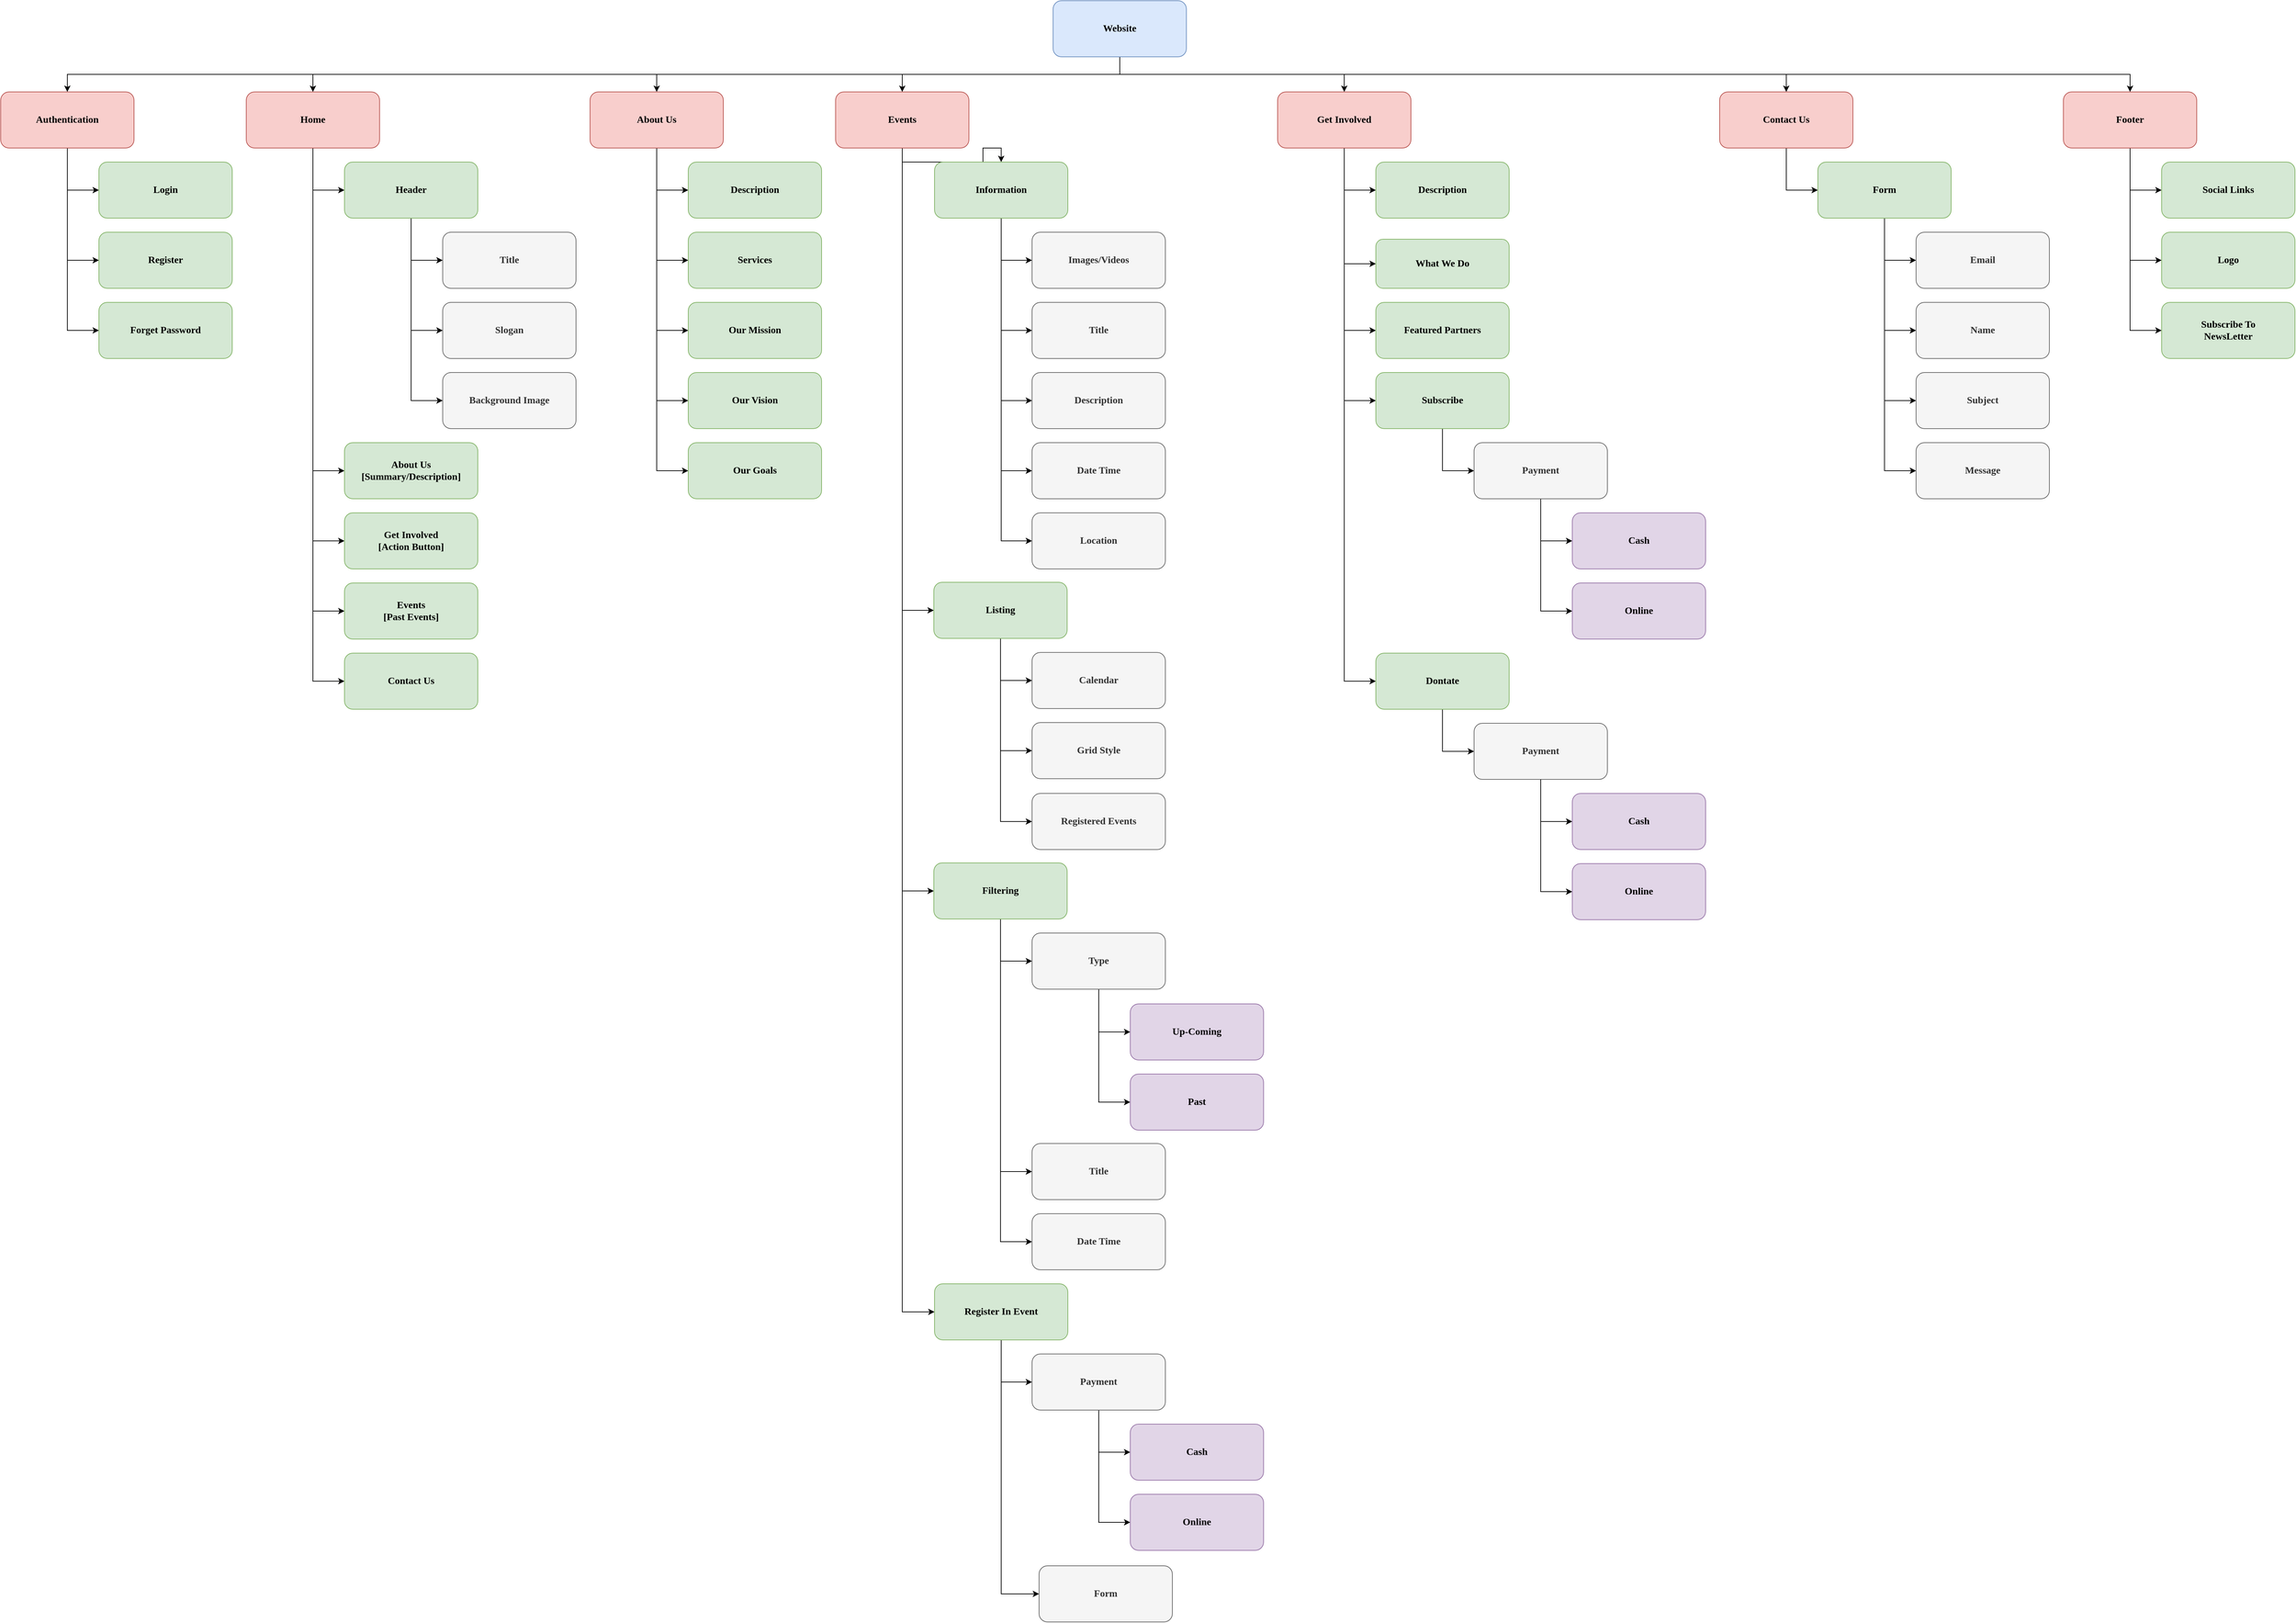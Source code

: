 <mxfile version="24.7.5" pages="2">
  <diagram name="Website" id="2c0d36ab-eaac-3732-788b-9136903baeff">
    <mxGraphModel dx="3137" dy="2343" grid="1" gridSize="10" guides="1" tooltips="1" connect="1" arrows="1" fold="1" page="1" pageScale="1.5" pageWidth="1169" pageHeight="827" background="none" math="0" shadow="0">
      <root>
        <mxCell id="0" />
        <mxCell id="1" parent="0" />
        <mxCell id="ujWKn-uQMi2DjapFLPFJ-124" value="" style="edgeStyle=orthogonalEdgeStyle;rounded=0;orthogonalLoop=1;jettySize=auto;html=1;exitX=0.5;exitY=1;exitDx=0;exitDy=0;" edge="1" parent="1" source="2" target="ujWKn-uQMi2DjapFLPFJ-123">
          <mxGeometry relative="1" as="geometry" />
        </mxCell>
        <mxCell id="ujWKn-uQMi2DjapFLPFJ-133" value="" style="edgeStyle=orthogonalEdgeStyle;rounded=0;orthogonalLoop=1;jettySize=auto;html=1;exitX=0.5;exitY=1;exitDx=0;exitDy=0;" edge="1" parent="1" source="2" target="ujWKn-uQMi2DjapFLPFJ-132">
          <mxGeometry relative="1" as="geometry" />
        </mxCell>
        <mxCell id="ujWKn-uQMi2DjapFLPFJ-151" value="" style="edgeStyle=orthogonalEdgeStyle;rounded=0;orthogonalLoop=1;jettySize=auto;html=1;exitX=0.5;exitY=1;exitDx=0;exitDy=0;" edge="1" parent="1" source="2" target="ujWKn-uQMi2DjapFLPFJ-150">
          <mxGeometry relative="1" as="geometry" />
        </mxCell>
        <mxCell id="ujWKn-uQMi2DjapFLPFJ-165" value="" style="edgeStyle=orthogonalEdgeStyle;rounded=0;orthogonalLoop=1;jettySize=auto;html=1;exitX=0.5;exitY=1;exitDx=0;exitDy=0;" edge="1" parent="1" source="2" target="ujWKn-uQMi2DjapFLPFJ-164">
          <mxGeometry relative="1" as="geometry" />
        </mxCell>
        <mxCell id="ujWKn-uQMi2DjapFLPFJ-195" value="" style="edgeStyle=orthogonalEdgeStyle;rounded=0;orthogonalLoop=1;jettySize=auto;html=1;exitX=0.5;exitY=1;exitDx=0;exitDy=0;" edge="1" parent="1" source="2" target="ujWKn-uQMi2DjapFLPFJ-194">
          <mxGeometry relative="1" as="geometry" />
        </mxCell>
        <mxCell id="ujWKn-uQMi2DjapFLPFJ-219" value="" style="edgeStyle=orthogonalEdgeStyle;rounded=0;orthogonalLoop=1;jettySize=auto;html=1;exitX=0.5;exitY=1;exitDx=0;exitDy=0;" edge="1" parent="1" source="2" target="ujWKn-uQMi2DjapFLPFJ-218">
          <mxGeometry relative="1" as="geometry" />
        </mxCell>
        <mxCell id="ujWKn-uQMi2DjapFLPFJ-273" value="" style="edgeStyle=orthogonalEdgeStyle;rounded=0;orthogonalLoop=1;jettySize=auto;html=1;exitX=0.5;exitY=1;exitDx=0;exitDy=0;" edge="1" parent="1" source="2" target="ujWKn-uQMi2DjapFLPFJ-272">
          <mxGeometry relative="1" as="geometry" />
        </mxCell>
        <mxCell id="2" value="Website" style="rounded=1;fillColor=#dae8fc;strokeColor=#6c8ebf;fontStyle=1;fontFamily=Tahoma;fontSize=14;whiteSpace=wrap;" parent="1" vertex="1">
          <mxGeometry x="1750" y="170" width="190" height="80" as="geometry" />
        </mxCell>
        <mxCell id="ujWKn-uQMi2DjapFLPFJ-126" value="" style="edgeStyle=orthogonalEdgeStyle;rounded=0;orthogonalLoop=1;jettySize=auto;html=1;entryX=0;entryY=0.5;entryDx=0;entryDy=0;" edge="1" parent="1" source="ujWKn-uQMi2DjapFLPFJ-123" target="ujWKn-uQMi2DjapFLPFJ-125">
          <mxGeometry relative="1" as="geometry" />
        </mxCell>
        <mxCell id="ujWKn-uQMi2DjapFLPFJ-128" value="" style="edgeStyle=orthogonalEdgeStyle;rounded=0;orthogonalLoop=1;jettySize=auto;html=1;entryX=0;entryY=0.5;entryDx=0;entryDy=0;" edge="1" parent="1" source="ujWKn-uQMi2DjapFLPFJ-123" target="ujWKn-uQMi2DjapFLPFJ-127">
          <mxGeometry relative="1" as="geometry" />
        </mxCell>
        <mxCell id="ujWKn-uQMi2DjapFLPFJ-130" value="" style="edgeStyle=orthogonalEdgeStyle;rounded=0;orthogonalLoop=1;jettySize=auto;html=1;entryX=0;entryY=0.5;entryDx=0;entryDy=0;" edge="1" parent="1" source="ujWKn-uQMi2DjapFLPFJ-123" target="ujWKn-uQMi2DjapFLPFJ-129">
          <mxGeometry relative="1" as="geometry" />
        </mxCell>
        <mxCell id="ujWKn-uQMi2DjapFLPFJ-123" value="Authentication" style="rounded=1;fillColor=#f8cecc;strokeColor=#b85450;fontStyle=1;fontFamily=Tahoma;fontSize=14;whiteSpace=wrap;" vertex="1" parent="1">
          <mxGeometry x="250" y="300" width="190" height="80" as="geometry" />
        </mxCell>
        <mxCell id="ujWKn-uQMi2DjapFLPFJ-125" value="Login" style="rounded=1;fillColor=#d5e8d4;strokeColor=#82b366;fontStyle=1;fontFamily=Tahoma;fontSize=14;whiteSpace=wrap;" vertex="1" parent="1">
          <mxGeometry x="390" y="400" width="190" height="80" as="geometry" />
        </mxCell>
        <mxCell id="ujWKn-uQMi2DjapFLPFJ-127" value="Register" style="rounded=1;fillColor=#d5e8d4;strokeColor=#82b366;fontStyle=1;fontFamily=Tahoma;fontSize=14;whiteSpace=wrap;" vertex="1" parent="1">
          <mxGeometry x="390" y="500" width="190" height="80" as="geometry" />
        </mxCell>
        <mxCell id="ujWKn-uQMi2DjapFLPFJ-129" value="Forget Password" style="rounded=1;fillColor=#d5e8d4;strokeColor=#82b366;fontStyle=1;fontFamily=Tahoma;fontSize=14;whiteSpace=wrap;" vertex="1" parent="1">
          <mxGeometry x="390" y="600" width="190" height="80" as="geometry" />
        </mxCell>
        <mxCell id="ujWKn-uQMi2DjapFLPFJ-135" value="" style="edgeStyle=orthogonalEdgeStyle;rounded=0;orthogonalLoop=1;jettySize=auto;html=1;" edge="1" parent="1" source="ujWKn-uQMi2DjapFLPFJ-132" target="ujWKn-uQMi2DjapFLPFJ-134">
          <mxGeometry relative="1" as="geometry">
            <Array as="points">
              <mxPoint x="695" y="440" />
            </Array>
          </mxGeometry>
        </mxCell>
        <mxCell id="ujWKn-uQMi2DjapFLPFJ-143" value="" style="edgeStyle=orthogonalEdgeStyle;rounded=0;orthogonalLoop=1;jettySize=auto;html=1;entryX=0;entryY=0.5;entryDx=0;entryDy=0;" edge="1" parent="1" source="ujWKn-uQMi2DjapFLPFJ-132" target="ujWKn-uQMi2DjapFLPFJ-142">
          <mxGeometry relative="1" as="geometry" />
        </mxCell>
        <mxCell id="ujWKn-uQMi2DjapFLPFJ-145" value="" style="edgeStyle=orthogonalEdgeStyle;rounded=0;orthogonalLoop=1;jettySize=auto;html=1;entryX=0;entryY=0.5;entryDx=0;entryDy=0;" edge="1" parent="1" source="ujWKn-uQMi2DjapFLPFJ-132" target="ujWKn-uQMi2DjapFLPFJ-144">
          <mxGeometry relative="1" as="geometry" />
        </mxCell>
        <mxCell id="ujWKn-uQMi2DjapFLPFJ-147" value="" style="edgeStyle=orthogonalEdgeStyle;rounded=0;orthogonalLoop=1;jettySize=auto;html=1;entryX=0;entryY=0.5;entryDx=0;entryDy=0;" edge="1" parent="1" source="ujWKn-uQMi2DjapFLPFJ-132" target="ujWKn-uQMi2DjapFLPFJ-146">
          <mxGeometry relative="1" as="geometry" />
        </mxCell>
        <mxCell id="ujWKn-uQMi2DjapFLPFJ-149" value="" style="edgeStyle=orthogonalEdgeStyle;rounded=0;orthogonalLoop=1;jettySize=auto;html=1;entryX=0;entryY=0.5;entryDx=0;entryDy=0;" edge="1" parent="1" source="ujWKn-uQMi2DjapFLPFJ-132" target="ujWKn-uQMi2DjapFLPFJ-148">
          <mxGeometry relative="1" as="geometry" />
        </mxCell>
        <mxCell id="ujWKn-uQMi2DjapFLPFJ-132" value="Home" style="rounded=1;fillColor=#f8cecc;strokeColor=#b85450;fontStyle=1;fontFamily=Tahoma;fontSize=14;whiteSpace=wrap;" vertex="1" parent="1">
          <mxGeometry x="600" y="300" width="190" height="80" as="geometry" />
        </mxCell>
        <mxCell id="ujWKn-uQMi2DjapFLPFJ-137" value="" style="edgeStyle=orthogonalEdgeStyle;rounded=0;orthogonalLoop=1;jettySize=auto;html=1;entryX=0;entryY=0.5;entryDx=0;entryDy=0;" edge="1" parent="1" source="ujWKn-uQMi2DjapFLPFJ-134" target="ujWKn-uQMi2DjapFLPFJ-136">
          <mxGeometry relative="1" as="geometry" />
        </mxCell>
        <mxCell id="ujWKn-uQMi2DjapFLPFJ-139" value="" style="edgeStyle=orthogonalEdgeStyle;rounded=0;orthogonalLoop=1;jettySize=auto;html=1;entryX=0;entryY=0.5;entryDx=0;entryDy=0;" edge="1" parent="1" source="ujWKn-uQMi2DjapFLPFJ-134" target="ujWKn-uQMi2DjapFLPFJ-138">
          <mxGeometry relative="1" as="geometry" />
        </mxCell>
        <mxCell id="ujWKn-uQMi2DjapFLPFJ-141" value="" style="edgeStyle=orthogonalEdgeStyle;rounded=0;orthogonalLoop=1;jettySize=auto;html=1;entryX=0;entryY=0.5;entryDx=0;entryDy=0;" edge="1" parent="1" source="ujWKn-uQMi2DjapFLPFJ-134" target="ujWKn-uQMi2DjapFLPFJ-140">
          <mxGeometry relative="1" as="geometry" />
        </mxCell>
        <mxCell id="ujWKn-uQMi2DjapFLPFJ-134" value="Header" style="rounded=1;fillColor=#d5e8d4;strokeColor=#82b366;fontStyle=1;fontFamily=Tahoma;fontSize=14;whiteSpace=wrap;" vertex="1" parent="1">
          <mxGeometry x="740" y="400" width="190" height="80" as="geometry" />
        </mxCell>
        <mxCell id="ujWKn-uQMi2DjapFLPFJ-136" value="Title" style="rounded=1;fillColor=#f5f5f5;strokeColor=#666666;fontStyle=1;fontFamily=Tahoma;fontSize=14;whiteSpace=wrap;fontColor=#333333;" vertex="1" parent="1">
          <mxGeometry x="880" y="500" width="190" height="80" as="geometry" />
        </mxCell>
        <mxCell id="ujWKn-uQMi2DjapFLPFJ-138" value="Slogan" style="rounded=1;fillColor=#f5f5f5;strokeColor=#666666;fontStyle=1;fontFamily=Tahoma;fontSize=14;whiteSpace=wrap;fontColor=#333333;" vertex="1" parent="1">
          <mxGeometry x="880" y="600" width="190" height="80" as="geometry" />
        </mxCell>
        <mxCell id="ujWKn-uQMi2DjapFLPFJ-140" value="Background Image" style="rounded=1;fillColor=#f5f5f5;strokeColor=#666666;fontStyle=1;fontFamily=Tahoma;fontSize=14;whiteSpace=wrap;fontColor=#333333;" vertex="1" parent="1">
          <mxGeometry x="880" y="700" width="190" height="80" as="geometry" />
        </mxCell>
        <mxCell id="ujWKn-uQMi2DjapFLPFJ-142" value="About Us&#xa;[Summary/Description]" style="rounded=1;fillColor=#d5e8d4;strokeColor=#82b366;fontStyle=1;fontFamily=Tahoma;fontSize=14;whiteSpace=wrap;" vertex="1" parent="1">
          <mxGeometry x="740" y="800" width="190" height="80" as="geometry" />
        </mxCell>
        <mxCell id="ujWKn-uQMi2DjapFLPFJ-144" value="Get Involved&#xa;[Action Button]" style="rounded=1;fillColor=#d5e8d4;strokeColor=#82b366;fontStyle=1;fontFamily=Tahoma;fontSize=14;whiteSpace=wrap;" vertex="1" parent="1">
          <mxGeometry x="740" y="900" width="190" height="80" as="geometry" />
        </mxCell>
        <mxCell id="ujWKn-uQMi2DjapFLPFJ-146" value="Events&#xa;[Past Events]" style="rounded=1;fillColor=#d5e8d4;strokeColor=#82b366;fontStyle=1;fontFamily=Tahoma;fontSize=14;whiteSpace=wrap;" vertex="1" parent="1">
          <mxGeometry x="740" y="1000" width="190" height="80" as="geometry" />
        </mxCell>
        <mxCell id="ujWKn-uQMi2DjapFLPFJ-148" value="Contact Us" style="rounded=1;fillColor=#d5e8d4;strokeColor=#82b366;fontStyle=1;fontFamily=Tahoma;fontSize=14;whiteSpace=wrap;" vertex="1" parent="1">
          <mxGeometry x="740" y="1100" width="190" height="80" as="geometry" />
        </mxCell>
        <mxCell id="ujWKn-uQMi2DjapFLPFJ-155" value="" style="edgeStyle=orthogonalEdgeStyle;rounded=0;orthogonalLoop=1;jettySize=auto;html=1;entryX=0;entryY=0.5;entryDx=0;entryDy=0;" edge="1" parent="1" source="ujWKn-uQMi2DjapFLPFJ-150" target="ujWKn-uQMi2DjapFLPFJ-154">
          <mxGeometry relative="1" as="geometry" />
        </mxCell>
        <mxCell id="ujWKn-uQMi2DjapFLPFJ-157" value="" style="edgeStyle=orthogonalEdgeStyle;rounded=0;orthogonalLoop=1;jettySize=auto;html=1;entryX=0;entryY=0.5;entryDx=0;entryDy=0;" edge="1" parent="1" source="ujWKn-uQMi2DjapFLPFJ-150" target="ujWKn-uQMi2DjapFLPFJ-156">
          <mxGeometry relative="1" as="geometry" />
        </mxCell>
        <mxCell id="ujWKn-uQMi2DjapFLPFJ-159" value="" style="edgeStyle=orthogonalEdgeStyle;rounded=0;orthogonalLoop=1;jettySize=auto;html=1;entryX=0;entryY=0.5;entryDx=0;entryDy=0;" edge="1" parent="1" source="ujWKn-uQMi2DjapFLPFJ-150" target="ujWKn-uQMi2DjapFLPFJ-158">
          <mxGeometry relative="1" as="geometry" />
        </mxCell>
        <mxCell id="ujWKn-uQMi2DjapFLPFJ-161" value="" style="edgeStyle=orthogonalEdgeStyle;rounded=0;orthogonalLoop=1;jettySize=auto;html=1;entryX=0;entryY=0.5;entryDx=0;entryDy=0;" edge="1" parent="1" source="ujWKn-uQMi2DjapFLPFJ-150" target="ujWKn-uQMi2DjapFLPFJ-160">
          <mxGeometry relative="1" as="geometry" />
        </mxCell>
        <mxCell id="ujWKn-uQMi2DjapFLPFJ-163" value="" style="edgeStyle=orthogonalEdgeStyle;rounded=0;orthogonalLoop=1;jettySize=auto;html=1;entryX=0;entryY=0.5;entryDx=0;entryDy=0;exitX=0.5;exitY=1;exitDx=0;exitDy=0;" edge="1" parent="1" source="ujWKn-uQMi2DjapFLPFJ-150" target="ujWKn-uQMi2DjapFLPFJ-162">
          <mxGeometry relative="1" as="geometry">
            <mxPoint x="1175" y="370.0" as="sourcePoint" />
          </mxGeometry>
        </mxCell>
        <mxCell id="ujWKn-uQMi2DjapFLPFJ-150" value="About Us" style="rounded=1;fillColor=#f8cecc;strokeColor=#b85450;fontStyle=1;fontFamily=Tahoma;fontSize=14;whiteSpace=wrap;" vertex="1" parent="1">
          <mxGeometry x="1090" y="300" width="190" height="80" as="geometry" />
        </mxCell>
        <mxCell id="ujWKn-uQMi2DjapFLPFJ-154" value="Description" style="rounded=1;fillColor=#d5e8d4;strokeColor=#82b366;fontStyle=1;fontFamily=Tahoma;fontSize=14;whiteSpace=wrap;" vertex="1" parent="1">
          <mxGeometry x="1230" y="400" width="190" height="80" as="geometry" />
        </mxCell>
        <mxCell id="ujWKn-uQMi2DjapFLPFJ-156" value="Our Mission" style="rounded=1;fillColor=#d5e8d4;strokeColor=#82b366;fontStyle=1;fontFamily=Tahoma;fontSize=14;whiteSpace=wrap;" vertex="1" parent="1">
          <mxGeometry x="1230" y="600" width="190" height="80" as="geometry" />
        </mxCell>
        <mxCell id="ujWKn-uQMi2DjapFLPFJ-158" value="Our Vision" style="rounded=1;fillColor=#d5e8d4;strokeColor=#82b366;fontStyle=1;fontFamily=Tahoma;fontSize=14;whiteSpace=wrap;" vertex="1" parent="1">
          <mxGeometry x="1230" y="700" width="190" height="80" as="geometry" />
        </mxCell>
        <mxCell id="ujWKn-uQMi2DjapFLPFJ-160" value="Our Goals" style="rounded=1;fillColor=#d5e8d4;strokeColor=#82b366;fontStyle=1;fontFamily=Tahoma;fontSize=14;whiteSpace=wrap;" vertex="1" parent="1">
          <mxGeometry x="1230" y="800" width="190" height="80" as="geometry" />
        </mxCell>
        <mxCell id="ujWKn-uQMi2DjapFLPFJ-162" value="Services" style="rounded=1;fillColor=#d5e8d4;strokeColor=#82b366;fontStyle=1;fontFamily=Tahoma;fontSize=14;whiteSpace=wrap;" vertex="1" parent="1">
          <mxGeometry x="1230" y="500" width="190" height="80" as="geometry" />
        </mxCell>
        <mxCell id="ujWKn-uQMi2DjapFLPFJ-167" value="" style="edgeStyle=orthogonalEdgeStyle;rounded=0;orthogonalLoop=1;jettySize=auto;html=1;entryX=0;entryY=0.5;entryDx=0;entryDy=0;" edge="1" parent="1" source="ujWKn-uQMi2DjapFLPFJ-164" target="ujWKn-uQMi2DjapFLPFJ-166">
          <mxGeometry relative="1" as="geometry" />
        </mxCell>
        <mxCell id="ujWKn-uQMi2DjapFLPFJ-181" value="" style="edgeStyle=orthogonalEdgeStyle;rounded=0;orthogonalLoop=1;jettySize=auto;html=1;entryX=0;entryY=0.5;entryDx=0;entryDy=0;" edge="1" parent="1" source="ujWKn-uQMi2DjapFLPFJ-164" target="ujWKn-uQMi2DjapFLPFJ-180">
          <mxGeometry relative="1" as="geometry" />
        </mxCell>
        <mxCell id="ujWKn-uQMi2DjapFLPFJ-183" value="" style="edgeStyle=orthogonalEdgeStyle;rounded=0;orthogonalLoop=1;jettySize=auto;html=1;entryX=0;entryY=0.5;entryDx=0;entryDy=0;" edge="1" parent="1" source="ujWKn-uQMi2DjapFLPFJ-164" target="ujWKn-uQMi2DjapFLPFJ-182">
          <mxGeometry relative="1" as="geometry" />
        </mxCell>
        <mxCell id="ujWKn-uQMi2DjapFLPFJ-185" value="" style="edgeStyle=orthogonalEdgeStyle;rounded=0;orthogonalLoop=1;jettySize=auto;html=1;entryX=0;entryY=0.5;entryDx=0;entryDy=0;" edge="1" parent="1" source="ujWKn-uQMi2DjapFLPFJ-164" target="ujWKn-uQMi2DjapFLPFJ-184">
          <mxGeometry relative="1" as="geometry" />
        </mxCell>
        <mxCell id="ujWKn-uQMi2DjapFLPFJ-200" value="" style="edgeStyle=orthogonalEdgeStyle;rounded=0;orthogonalLoop=1;jettySize=auto;html=1;entryX=0;entryY=0.5;entryDx=0;entryDy=0;" edge="1" parent="1" source="ujWKn-uQMi2DjapFLPFJ-164" target="ujWKn-uQMi2DjapFLPFJ-199">
          <mxGeometry relative="1" as="geometry" />
        </mxCell>
        <mxCell id="ujWKn-uQMi2DjapFLPFJ-164" value="Get Involved" style="rounded=1;fillColor=#f8cecc;strokeColor=#b85450;fontStyle=1;fontFamily=Tahoma;fontSize=14;whiteSpace=wrap;" vertex="1" parent="1">
          <mxGeometry x="2070" y="300" width="190" height="80" as="geometry" />
        </mxCell>
        <mxCell id="ujWKn-uQMi2DjapFLPFJ-166" value="Description" style="rounded=1;fillColor=#d5e8d4;strokeColor=#82b366;fontStyle=1;fontFamily=Tahoma;fontSize=14;whiteSpace=wrap;" vertex="1" parent="1">
          <mxGeometry x="2210" y="400" width="190" height="80" as="geometry" />
        </mxCell>
        <mxCell id="ujWKn-uQMi2DjapFLPFJ-180" value="Featured Partners" style="rounded=1;fillColor=#d5e8d4;strokeColor=#82b366;fontStyle=1;fontFamily=Tahoma;fontSize=14;whiteSpace=wrap;" vertex="1" parent="1">
          <mxGeometry x="2210" y="600" width="190" height="80" as="geometry" />
        </mxCell>
        <mxCell id="ujWKn-uQMi2DjapFLPFJ-182" value="What We Do" style="rounded=1;fillColor=#d5e8d4;strokeColor=#82b366;fontStyle=1;fontFamily=Tahoma;fontSize=14;whiteSpace=wrap;" vertex="1" parent="1">
          <mxGeometry x="2210" y="510" width="190" height="70" as="geometry" />
        </mxCell>
        <mxCell id="ujWKn-uQMi2DjapFLPFJ-187" value="" style="edgeStyle=orthogonalEdgeStyle;rounded=0;orthogonalLoop=1;jettySize=auto;html=1;entryX=0;entryY=0.5;entryDx=0;entryDy=0;exitX=0.5;exitY=1;exitDx=0;exitDy=0;" edge="1" parent="1" source="ujWKn-uQMi2DjapFLPFJ-184" target="ujWKn-uQMi2DjapFLPFJ-186">
          <mxGeometry relative="1" as="geometry">
            <mxPoint x="2290" y="780" as="sourcePoint" />
          </mxGeometry>
        </mxCell>
        <mxCell id="ujWKn-uQMi2DjapFLPFJ-184" value="Subscribe" style="rounded=1;fillColor=#d5e8d4;strokeColor=#82b366;fontStyle=1;fontFamily=Tahoma;fontSize=14;whiteSpace=wrap;" vertex="1" parent="1">
          <mxGeometry x="2210" y="700" width="190" height="80" as="geometry" />
        </mxCell>
        <mxCell id="ujWKn-uQMi2DjapFLPFJ-191" value="" style="edgeStyle=orthogonalEdgeStyle;rounded=0;orthogonalLoop=1;jettySize=auto;html=1;entryX=0;entryY=0.5;entryDx=0;entryDy=0;" edge="1" parent="1" source="ujWKn-uQMi2DjapFLPFJ-186" target="ujWKn-uQMi2DjapFLPFJ-190">
          <mxGeometry relative="1" as="geometry" />
        </mxCell>
        <mxCell id="ujWKn-uQMi2DjapFLPFJ-193" value="" style="edgeStyle=orthogonalEdgeStyle;rounded=0;orthogonalLoop=1;jettySize=auto;html=1;entryX=0;entryY=0.5;entryDx=0;entryDy=0;" edge="1" parent="1" source="ujWKn-uQMi2DjapFLPFJ-186" target="ujWKn-uQMi2DjapFLPFJ-192">
          <mxGeometry relative="1" as="geometry" />
        </mxCell>
        <mxCell id="ujWKn-uQMi2DjapFLPFJ-186" value="Payment" style="rounded=1;fillColor=#f5f5f5;strokeColor=#666666;fontStyle=1;fontFamily=Tahoma;fontSize=14;whiteSpace=wrap;fontColor=#333333;" vertex="1" parent="1">
          <mxGeometry x="2350" y="800" width="190" height="80" as="geometry" />
        </mxCell>
        <mxCell id="ujWKn-uQMi2DjapFLPFJ-190" value="Cash" style="rounded=1;fillColor=#e1d5e7;strokeColor=#9673a6;fontStyle=1;fontFamily=Tahoma;fontSize=14;whiteSpace=wrap;" vertex="1" parent="1">
          <mxGeometry x="2490" y="900" width="190" height="80" as="geometry" />
        </mxCell>
        <mxCell id="ujWKn-uQMi2DjapFLPFJ-192" value="Online" style="rounded=1;fillColor=#e1d5e7;strokeColor=#9673a6;fontStyle=1;fontFamily=Tahoma;fontSize=14;whiteSpace=wrap;" vertex="1" parent="1">
          <mxGeometry x="2490" y="1000" width="190" height="80" as="geometry" />
        </mxCell>
        <mxCell id="ujWKn-uQMi2DjapFLPFJ-197" value="" style="edgeStyle=orthogonalEdgeStyle;rounded=0;orthogonalLoop=1;jettySize=auto;html=1;entryX=0;entryY=0.5;entryDx=0;entryDy=0;" edge="1" parent="1" source="ujWKn-uQMi2DjapFLPFJ-194" target="ujWKn-uQMi2DjapFLPFJ-196">
          <mxGeometry relative="1" as="geometry" />
        </mxCell>
        <mxCell id="ujWKn-uQMi2DjapFLPFJ-194" value="Contact Us" style="rounded=1;fillColor=#f8cecc;strokeColor=#b85450;fontStyle=1;fontFamily=Tahoma;fontSize=14;whiteSpace=wrap;" vertex="1" parent="1">
          <mxGeometry x="2700" y="300" width="190" height="80" as="geometry" />
        </mxCell>
        <mxCell id="ujWKn-uQMi2DjapFLPFJ-208" value="" style="edgeStyle=orthogonalEdgeStyle;rounded=0;orthogonalLoop=1;jettySize=auto;html=1;entryX=0;entryY=0.5;entryDx=0;entryDy=0;" edge="1" parent="1" source="ujWKn-uQMi2DjapFLPFJ-196" target="ujWKn-uQMi2DjapFLPFJ-207">
          <mxGeometry relative="1" as="geometry" />
        </mxCell>
        <mxCell id="ujWKn-uQMi2DjapFLPFJ-212" value="" style="edgeStyle=orthogonalEdgeStyle;rounded=0;orthogonalLoop=1;jettySize=auto;html=1;entryX=0;entryY=0.5;entryDx=0;entryDy=0;" edge="1" parent="1" source="ujWKn-uQMi2DjapFLPFJ-196" target="ujWKn-uQMi2DjapFLPFJ-211">
          <mxGeometry relative="1" as="geometry" />
        </mxCell>
        <mxCell id="ujWKn-uQMi2DjapFLPFJ-214" value="" style="edgeStyle=orthogonalEdgeStyle;rounded=0;orthogonalLoop=1;jettySize=auto;html=1;entryX=0;entryY=0.5;entryDx=0;entryDy=0;" edge="1" parent="1" source="ujWKn-uQMi2DjapFLPFJ-196" target="ujWKn-uQMi2DjapFLPFJ-213">
          <mxGeometry relative="1" as="geometry" />
        </mxCell>
        <mxCell id="ujWKn-uQMi2DjapFLPFJ-216" value="" style="edgeStyle=orthogonalEdgeStyle;rounded=0;orthogonalLoop=1;jettySize=auto;html=1;entryX=0;entryY=0.5;entryDx=0;entryDy=0;" edge="1" parent="1" source="ujWKn-uQMi2DjapFLPFJ-196" target="ujWKn-uQMi2DjapFLPFJ-215">
          <mxGeometry relative="1" as="geometry" />
        </mxCell>
        <mxCell id="ujWKn-uQMi2DjapFLPFJ-196" value="Form" style="rounded=1;fillColor=#d5e8d4;strokeColor=#82b366;fontStyle=1;fontFamily=Tahoma;fontSize=14;whiteSpace=wrap;" vertex="1" parent="1">
          <mxGeometry x="2840" y="400" width="190" height="80" as="geometry" />
        </mxCell>
        <mxCell id="ujWKn-uQMi2DjapFLPFJ-202" value="" style="edgeStyle=orthogonalEdgeStyle;rounded=0;orthogonalLoop=1;jettySize=auto;html=1;entryX=0;entryY=0.5;entryDx=0;entryDy=0;" edge="1" parent="1" source="ujWKn-uQMi2DjapFLPFJ-199" target="ujWKn-uQMi2DjapFLPFJ-201">
          <mxGeometry relative="1" as="geometry" />
        </mxCell>
        <mxCell id="ujWKn-uQMi2DjapFLPFJ-199" value="Dontate" style="rounded=1;fillColor=#d5e8d4;strokeColor=#82b366;fontStyle=1;fontFamily=Tahoma;fontSize=14;whiteSpace=wrap;" vertex="1" parent="1">
          <mxGeometry x="2210" y="1100" width="190" height="80" as="geometry" />
        </mxCell>
        <mxCell id="ujWKn-uQMi2DjapFLPFJ-201" value="Payment" style="rounded=1;fillColor=#f5f5f5;strokeColor=#666666;fontStyle=1;fontFamily=Tahoma;fontSize=14;whiteSpace=wrap;fontColor=#333333;" vertex="1" parent="1">
          <mxGeometry x="2350" y="1200" width="190" height="80" as="geometry" />
        </mxCell>
        <mxCell id="ujWKn-uQMi2DjapFLPFJ-203" value="" style="edgeStyle=orthogonalEdgeStyle;rounded=0;orthogonalLoop=1;jettySize=auto;html=1;entryX=0;entryY=0.5;entryDx=0;entryDy=0;exitX=0.5;exitY=1;exitDx=0;exitDy=0;" edge="1" parent="1" target="ujWKn-uQMi2DjapFLPFJ-205" source="ujWKn-uQMi2DjapFLPFJ-201">
          <mxGeometry relative="1" as="geometry">
            <mxPoint x="2445" y="1280" as="sourcePoint" />
          </mxGeometry>
        </mxCell>
        <mxCell id="ujWKn-uQMi2DjapFLPFJ-204" value="" style="edgeStyle=orthogonalEdgeStyle;rounded=0;orthogonalLoop=1;jettySize=auto;html=1;entryX=0;entryY=0.5;entryDx=0;entryDy=0;exitX=0.5;exitY=1;exitDx=0;exitDy=0;" edge="1" parent="1" target="ujWKn-uQMi2DjapFLPFJ-206" source="ujWKn-uQMi2DjapFLPFJ-201">
          <mxGeometry relative="1" as="geometry">
            <mxPoint x="2445" y="1280" as="sourcePoint" />
          </mxGeometry>
        </mxCell>
        <mxCell id="ujWKn-uQMi2DjapFLPFJ-205" value="Cash" style="rounded=1;fillColor=#e1d5e7;strokeColor=#9673a6;fontStyle=1;fontFamily=Tahoma;fontSize=14;whiteSpace=wrap;" vertex="1" parent="1">
          <mxGeometry x="2490" y="1300" width="190" height="80" as="geometry" />
        </mxCell>
        <mxCell id="ujWKn-uQMi2DjapFLPFJ-206" value="Online" style="rounded=1;fillColor=#e1d5e7;strokeColor=#9673a6;fontStyle=1;fontFamily=Tahoma;fontSize=14;whiteSpace=wrap;" vertex="1" parent="1">
          <mxGeometry x="2490" y="1400" width="190" height="80" as="geometry" />
        </mxCell>
        <mxCell id="ujWKn-uQMi2DjapFLPFJ-207" value="Email" style="rounded=1;fillColor=#f5f5f5;strokeColor=#666666;fontStyle=1;fontFamily=Tahoma;fontSize=14;whiteSpace=wrap;fontColor=#333333;" vertex="1" parent="1">
          <mxGeometry x="2980" y="500" width="190" height="80" as="geometry" />
        </mxCell>
        <mxCell id="ujWKn-uQMi2DjapFLPFJ-211" value="Name" style="rounded=1;fillColor=#f5f5f5;strokeColor=#666666;fontStyle=1;fontFamily=Tahoma;fontSize=14;whiteSpace=wrap;fontColor=#333333;" vertex="1" parent="1">
          <mxGeometry x="2980" y="600" width="190" height="80" as="geometry" />
        </mxCell>
        <mxCell id="ujWKn-uQMi2DjapFLPFJ-213" value="Subject" style="rounded=1;fillColor=#f5f5f5;strokeColor=#666666;fontStyle=1;fontFamily=Tahoma;fontSize=14;whiteSpace=wrap;fontColor=#333333;" vertex="1" parent="1">
          <mxGeometry x="2980" y="700" width="190" height="80" as="geometry" />
        </mxCell>
        <mxCell id="ujWKn-uQMi2DjapFLPFJ-215" value="Message" style="rounded=1;fillColor=#f5f5f5;strokeColor=#666666;fontStyle=1;fontFamily=Tahoma;fontSize=14;whiteSpace=wrap;fontColor=#333333;" vertex="1" parent="1">
          <mxGeometry x="2980" y="800" width="190" height="80" as="geometry" />
        </mxCell>
        <mxCell id="ujWKn-uQMi2DjapFLPFJ-221" value="" style="edgeStyle=orthogonalEdgeStyle;rounded=0;orthogonalLoop=1;jettySize=auto;html=1;entryX=0;entryY=0.5;entryDx=0;entryDy=0;" edge="1" parent="1" source="ujWKn-uQMi2DjapFLPFJ-218" target="ujWKn-uQMi2DjapFLPFJ-220">
          <mxGeometry relative="1" as="geometry" />
        </mxCell>
        <mxCell id="ujWKn-uQMi2DjapFLPFJ-227" value="" style="edgeStyle=orthogonalEdgeStyle;rounded=0;orthogonalLoop=1;jettySize=auto;html=1;entryX=0;entryY=0.5;entryDx=0;entryDy=0;" edge="1" parent="1" source="ujWKn-uQMi2DjapFLPFJ-218" target="ujWKn-uQMi2DjapFLPFJ-226">
          <mxGeometry relative="1" as="geometry" />
        </mxCell>
        <mxCell id="ujWKn-uQMi2DjapFLPFJ-238" value="" style="edgeStyle=orthogonalEdgeStyle;rounded=0;orthogonalLoop=1;jettySize=auto;html=1;entryX=0;entryY=0.5;entryDx=0;entryDy=0;" edge="1" parent="1" source="ujWKn-uQMi2DjapFLPFJ-218" target="ujWKn-uQMi2DjapFLPFJ-237">
          <mxGeometry relative="1" as="geometry" />
        </mxCell>
        <mxCell id="ujWKn-uQMi2DjapFLPFJ-250" value="" style="edgeStyle=orthogonalEdgeStyle;rounded=0;orthogonalLoop=1;jettySize=auto;html=1;" edge="1" parent="1" source="ujWKn-uQMi2DjapFLPFJ-218" target="ujWKn-uQMi2DjapFLPFJ-249">
          <mxGeometry relative="1" as="geometry" />
        </mxCell>
        <mxCell id="ujWKn-uQMi2DjapFLPFJ-218" value="Events" style="rounded=1;fillColor=#f8cecc;strokeColor=#b85450;fontStyle=1;fontFamily=Tahoma;fontSize=14;whiteSpace=wrap;" vertex="1" parent="1">
          <mxGeometry x="1440" y="300" width="190" height="80" as="geometry" />
        </mxCell>
        <mxCell id="ujWKn-uQMi2DjapFLPFJ-223" value="" style="edgeStyle=orthogonalEdgeStyle;rounded=0;orthogonalLoop=1;jettySize=auto;html=1;entryX=0;entryY=0.5;entryDx=0;entryDy=0;" edge="1" parent="1" source="ujWKn-uQMi2DjapFLPFJ-220" target="ujWKn-uQMi2DjapFLPFJ-222">
          <mxGeometry relative="1" as="geometry" />
        </mxCell>
        <mxCell id="ujWKn-uQMi2DjapFLPFJ-225" value="" style="edgeStyle=orthogonalEdgeStyle;rounded=0;orthogonalLoop=1;jettySize=auto;html=1;entryX=0;entryY=0.5;entryDx=0;entryDy=0;" edge="1" parent="1" source="ujWKn-uQMi2DjapFLPFJ-220" target="ujWKn-uQMi2DjapFLPFJ-224">
          <mxGeometry relative="1" as="geometry" />
        </mxCell>
        <mxCell id="ujWKn-uQMi2DjapFLPFJ-269" value="" style="edgeStyle=orthogonalEdgeStyle;rounded=0;orthogonalLoop=1;jettySize=auto;html=1;entryX=0;entryY=0.5;entryDx=0;entryDy=0;" edge="1" parent="1" source="ujWKn-uQMi2DjapFLPFJ-220" target="ujWKn-uQMi2DjapFLPFJ-268">
          <mxGeometry relative="1" as="geometry" />
        </mxCell>
        <mxCell id="ujWKn-uQMi2DjapFLPFJ-220" value="Listing" style="rounded=1;fillColor=#d5e8d4;strokeColor=#82b366;fontStyle=1;fontFamily=Tahoma;fontSize=14;whiteSpace=wrap;" vertex="1" parent="1">
          <mxGeometry x="1580" y="999" width="190" height="80" as="geometry" />
        </mxCell>
        <mxCell id="ujWKn-uQMi2DjapFLPFJ-222" value="Calendar" style="rounded=1;fillColor=#f5f5f5;strokeColor=#666666;fontStyle=1;fontFamily=Tahoma;fontSize=14;whiteSpace=wrap;fontColor=#333333;" vertex="1" parent="1">
          <mxGeometry x="1720" y="1099" width="190" height="80" as="geometry" />
        </mxCell>
        <mxCell id="ujWKn-uQMi2DjapFLPFJ-224" value="Grid Style" style="rounded=1;fillColor=#f5f5f5;strokeColor=#666666;fontStyle=1;fontFamily=Tahoma;fontSize=14;whiteSpace=wrap;fontColor=#333333;" vertex="1" parent="1">
          <mxGeometry x="1720" y="1199" width="190" height="80" as="geometry" />
        </mxCell>
        <mxCell id="ujWKn-uQMi2DjapFLPFJ-229" value="" style="edgeStyle=orthogonalEdgeStyle;rounded=0;orthogonalLoop=1;jettySize=auto;html=1;entryX=0;entryY=0.5;entryDx=0;entryDy=0;" edge="1" parent="1" source="ujWKn-uQMi2DjapFLPFJ-226" target="ujWKn-uQMi2DjapFLPFJ-228">
          <mxGeometry relative="1" as="geometry" />
        </mxCell>
        <mxCell id="ujWKn-uQMi2DjapFLPFJ-231" value="" style="edgeStyle=orthogonalEdgeStyle;rounded=0;orthogonalLoop=1;jettySize=auto;html=1;entryX=0;entryY=0.5;entryDx=0;entryDy=0;" edge="1" parent="1" source="ujWKn-uQMi2DjapFLPFJ-226" target="ujWKn-uQMi2DjapFLPFJ-230">
          <mxGeometry relative="1" as="geometry" />
        </mxCell>
        <mxCell id="ujWKn-uQMi2DjapFLPFJ-233" value="" style="edgeStyle=orthogonalEdgeStyle;rounded=0;orthogonalLoop=1;jettySize=auto;html=1;entryX=0;entryY=0.5;entryDx=0;entryDy=0;" edge="1" parent="1" source="ujWKn-uQMi2DjapFLPFJ-226" target="ujWKn-uQMi2DjapFLPFJ-232">
          <mxGeometry relative="1" as="geometry" />
        </mxCell>
        <mxCell id="ujWKn-uQMi2DjapFLPFJ-226" value="Filtering" style="rounded=1;fillColor=#d5e8d4;strokeColor=#82b366;fontStyle=1;fontFamily=Tahoma;fontSize=14;whiteSpace=wrap;" vertex="1" parent="1">
          <mxGeometry x="1580" y="1399" width="190" height="80" as="geometry" />
        </mxCell>
        <mxCell id="ujWKn-uQMi2DjapFLPFJ-265" value="" style="edgeStyle=orthogonalEdgeStyle;rounded=0;orthogonalLoop=1;jettySize=auto;html=1;entryX=0;entryY=0.5;entryDx=0;entryDy=0;" edge="1" parent="1" source="ujWKn-uQMi2DjapFLPFJ-228" target="ujWKn-uQMi2DjapFLPFJ-264">
          <mxGeometry relative="1" as="geometry" />
        </mxCell>
        <mxCell id="ujWKn-uQMi2DjapFLPFJ-267" value="" style="edgeStyle=orthogonalEdgeStyle;rounded=0;orthogonalLoop=1;jettySize=auto;html=1;entryX=0;entryY=0.5;entryDx=0;entryDy=0;" edge="1" parent="1" source="ujWKn-uQMi2DjapFLPFJ-228" target="ujWKn-uQMi2DjapFLPFJ-266">
          <mxGeometry relative="1" as="geometry" />
        </mxCell>
        <mxCell id="ujWKn-uQMi2DjapFLPFJ-228" value="Type" style="rounded=1;fillColor=#f5f5f5;strokeColor=#666666;fontStyle=1;fontFamily=Tahoma;fontSize=14;whiteSpace=wrap;fontColor=#333333;" vertex="1" parent="1">
          <mxGeometry x="1720" y="1499" width="190" height="80" as="geometry" />
        </mxCell>
        <mxCell id="ujWKn-uQMi2DjapFLPFJ-230" value="Title" style="rounded=1;fillColor=#f5f5f5;strokeColor=#666666;fontStyle=1;fontFamily=Tahoma;fontSize=14;whiteSpace=wrap;fontColor=#333333;" vertex="1" parent="1">
          <mxGeometry x="1720" y="1799" width="190" height="80" as="geometry" />
        </mxCell>
        <mxCell id="ujWKn-uQMi2DjapFLPFJ-232" value="Date Time" style="rounded=1;fillColor=#f5f5f5;strokeColor=#666666;fontStyle=1;fontFamily=Tahoma;fontSize=14;whiteSpace=wrap;fontColor=#333333;" vertex="1" parent="1">
          <mxGeometry x="1720" y="1899" width="190" height="80" as="geometry" />
        </mxCell>
        <mxCell id="ujWKn-uQMi2DjapFLPFJ-240" value="" style="edgeStyle=orthogonalEdgeStyle;rounded=0;orthogonalLoop=1;jettySize=auto;html=1;entryX=0;entryY=0.5;entryDx=0;entryDy=0;" edge="1" parent="1" source="ujWKn-uQMi2DjapFLPFJ-237" target="ujWKn-uQMi2DjapFLPFJ-239">
          <mxGeometry relative="1" as="geometry" />
        </mxCell>
        <mxCell id="ujWKn-uQMi2DjapFLPFJ-271" value="" style="edgeStyle=orthogonalEdgeStyle;rounded=0;orthogonalLoop=1;jettySize=auto;html=1;entryX=0;entryY=0.5;entryDx=0;entryDy=0;" edge="1" parent="1" source="ujWKn-uQMi2DjapFLPFJ-237" target="ujWKn-uQMi2DjapFLPFJ-270">
          <mxGeometry relative="1" as="geometry" />
        </mxCell>
        <mxCell id="ujWKn-uQMi2DjapFLPFJ-237" value="Register In Event" style="rounded=1;fillColor=#d5e8d4;strokeColor=#82b366;fontStyle=1;fontFamily=Tahoma;fontSize=14;whiteSpace=wrap;" vertex="1" parent="1">
          <mxGeometry x="1581" y="1999" width="190" height="80" as="geometry" />
        </mxCell>
        <mxCell id="ujWKn-uQMi2DjapFLPFJ-242" value="" style="edgeStyle=orthogonalEdgeStyle;rounded=0;orthogonalLoop=1;jettySize=auto;html=1;entryX=0;entryY=0.5;entryDx=0;entryDy=0;" edge="1" parent="1" source="ujWKn-uQMi2DjapFLPFJ-239" target="ujWKn-uQMi2DjapFLPFJ-241">
          <mxGeometry relative="1" as="geometry" />
        </mxCell>
        <mxCell id="ujWKn-uQMi2DjapFLPFJ-244" value="" style="edgeStyle=orthogonalEdgeStyle;rounded=0;orthogonalLoop=1;jettySize=auto;html=1;entryX=0;entryY=0.5;entryDx=0;entryDy=0;" edge="1" parent="1" source="ujWKn-uQMi2DjapFLPFJ-239" target="ujWKn-uQMi2DjapFLPFJ-243">
          <mxGeometry relative="1" as="geometry" />
        </mxCell>
        <mxCell id="ujWKn-uQMi2DjapFLPFJ-239" value="Payment" style="rounded=1;fillColor=#f5f5f5;strokeColor=#666666;fontStyle=1;fontFamily=Tahoma;fontSize=14;whiteSpace=wrap;fontColor=#333333;" vertex="1" parent="1">
          <mxGeometry x="1720" y="2099" width="190" height="80" as="geometry" />
        </mxCell>
        <mxCell id="ujWKn-uQMi2DjapFLPFJ-241" value="Cash" style="rounded=1;fillColor=#e1d5e7;strokeColor=#9673a6;fontStyle=1;fontFamily=Tahoma;fontSize=14;whiteSpace=wrap;" vertex="1" parent="1">
          <mxGeometry x="1860" y="2199" width="190" height="80" as="geometry" />
        </mxCell>
        <mxCell id="ujWKn-uQMi2DjapFLPFJ-243" value="Online" style="rounded=1;fillColor=#e1d5e7;strokeColor=#9673a6;fontStyle=1;fontFamily=Tahoma;fontSize=14;whiteSpace=wrap;" vertex="1" parent="1">
          <mxGeometry x="1860" y="2299" width="190" height="80" as="geometry" />
        </mxCell>
        <mxCell id="ujWKn-uQMi2DjapFLPFJ-252" value="" style="edgeStyle=orthogonalEdgeStyle;rounded=0;orthogonalLoop=1;jettySize=auto;html=1;entryX=0;entryY=0.5;entryDx=0;entryDy=0;" edge="1" parent="1" source="ujWKn-uQMi2DjapFLPFJ-249" target="ujWKn-uQMi2DjapFLPFJ-251">
          <mxGeometry relative="1" as="geometry" />
        </mxCell>
        <mxCell id="ujWKn-uQMi2DjapFLPFJ-254" value="" style="edgeStyle=orthogonalEdgeStyle;rounded=0;orthogonalLoop=1;jettySize=auto;html=1;entryX=0;entryY=0.5;entryDx=0;entryDy=0;" edge="1" parent="1" source="ujWKn-uQMi2DjapFLPFJ-249" target="ujWKn-uQMi2DjapFLPFJ-253">
          <mxGeometry relative="1" as="geometry" />
        </mxCell>
        <mxCell id="ujWKn-uQMi2DjapFLPFJ-256" value="" style="edgeStyle=orthogonalEdgeStyle;rounded=0;orthogonalLoop=1;jettySize=auto;html=1;entryX=0;entryY=0.5;entryDx=0;entryDy=0;" edge="1" parent="1" source="ujWKn-uQMi2DjapFLPFJ-249" target="ujWKn-uQMi2DjapFLPFJ-255">
          <mxGeometry relative="1" as="geometry" />
        </mxCell>
        <mxCell id="ujWKn-uQMi2DjapFLPFJ-258" value="" style="edgeStyle=orthogonalEdgeStyle;rounded=0;orthogonalLoop=1;jettySize=auto;html=1;entryX=0;entryY=0.5;entryDx=0;entryDy=0;" edge="1" parent="1" source="ujWKn-uQMi2DjapFLPFJ-249" target="ujWKn-uQMi2DjapFLPFJ-257">
          <mxGeometry relative="1" as="geometry" />
        </mxCell>
        <mxCell id="ujWKn-uQMi2DjapFLPFJ-260" value="" style="edgeStyle=orthogonalEdgeStyle;rounded=0;orthogonalLoop=1;jettySize=auto;html=1;entryX=0;entryY=0.5;entryDx=0;entryDy=0;" edge="1" parent="1" source="ujWKn-uQMi2DjapFLPFJ-249" target="ujWKn-uQMi2DjapFLPFJ-259">
          <mxGeometry relative="1" as="geometry" />
        </mxCell>
        <mxCell id="ujWKn-uQMi2DjapFLPFJ-249" value="Information" style="rounded=1;fillColor=#d5e8d4;strokeColor=#82b366;fontStyle=1;fontFamily=Tahoma;fontSize=14;whiteSpace=wrap;" vertex="1" parent="1">
          <mxGeometry x="1581" y="400" width="190" height="80" as="geometry" />
        </mxCell>
        <mxCell id="ujWKn-uQMi2DjapFLPFJ-251" value="Images/Videos" style="rounded=1;fillColor=#f5f5f5;strokeColor=#666666;fontStyle=1;fontFamily=Tahoma;fontSize=14;whiteSpace=wrap;fontColor=#333333;" vertex="1" parent="1">
          <mxGeometry x="1720" y="500" width="190" height="80" as="geometry" />
        </mxCell>
        <mxCell id="ujWKn-uQMi2DjapFLPFJ-253" value="Title" style="rounded=1;fillColor=#f5f5f5;strokeColor=#666666;fontStyle=1;fontFamily=Tahoma;fontSize=14;whiteSpace=wrap;fontColor=#333333;" vertex="1" parent="1">
          <mxGeometry x="1720" y="600" width="190" height="80" as="geometry" />
        </mxCell>
        <mxCell id="ujWKn-uQMi2DjapFLPFJ-255" value="Description" style="rounded=1;fillColor=#f5f5f5;strokeColor=#666666;fontStyle=1;fontFamily=Tahoma;fontSize=14;whiteSpace=wrap;fontColor=#333333;" vertex="1" parent="1">
          <mxGeometry x="1720" y="700" width="190" height="80" as="geometry" />
        </mxCell>
        <mxCell id="ujWKn-uQMi2DjapFLPFJ-257" value="Date Time" style="rounded=1;fillColor=#f5f5f5;strokeColor=#666666;fontStyle=1;fontFamily=Tahoma;fontSize=14;whiteSpace=wrap;fontColor=#333333;" vertex="1" parent="1">
          <mxGeometry x="1720" y="800" width="190" height="80" as="geometry" />
        </mxCell>
        <mxCell id="ujWKn-uQMi2DjapFLPFJ-259" value="Location" style="rounded=1;fillColor=#f5f5f5;strokeColor=#666666;fontStyle=1;fontFamily=Tahoma;fontSize=14;whiteSpace=wrap;fontColor=#333333;" vertex="1" parent="1">
          <mxGeometry x="1720" y="900" width="190" height="80" as="geometry" />
        </mxCell>
        <mxCell id="ujWKn-uQMi2DjapFLPFJ-264" value="Up-Coming" style="rounded=1;fillColor=#e1d5e7;strokeColor=#9673a6;fontStyle=1;fontFamily=Tahoma;fontSize=14;whiteSpace=wrap;" vertex="1" parent="1">
          <mxGeometry x="1860" y="1600" width="190" height="80" as="geometry" />
        </mxCell>
        <mxCell id="ujWKn-uQMi2DjapFLPFJ-266" value="Past" style="rounded=1;fillColor=#e1d5e7;strokeColor=#9673a6;fontStyle=1;fontFamily=Tahoma;fontSize=14;whiteSpace=wrap;" vertex="1" parent="1">
          <mxGeometry x="1860" y="1700" width="190" height="80" as="geometry" />
        </mxCell>
        <mxCell id="ujWKn-uQMi2DjapFLPFJ-268" value="Registered Events" style="rounded=1;fillColor=#f5f5f5;strokeColor=#666666;fontStyle=1;fontFamily=Tahoma;fontSize=14;whiteSpace=wrap;fontColor=#333333;" vertex="1" parent="1">
          <mxGeometry x="1720" y="1300" width="190" height="80" as="geometry" />
        </mxCell>
        <mxCell id="ujWKn-uQMi2DjapFLPFJ-270" value="Form" style="rounded=1;fillColor=#f5f5f5;strokeColor=#666666;fontStyle=1;fontFamily=Tahoma;fontSize=14;whiteSpace=wrap;fontColor=#333333;" vertex="1" parent="1">
          <mxGeometry x="1730" y="2401" width="190" height="80" as="geometry" />
        </mxCell>
        <mxCell id="ujWKn-uQMi2DjapFLPFJ-275" value="" style="edgeStyle=orthogonalEdgeStyle;rounded=0;orthogonalLoop=1;jettySize=auto;html=1;entryX=0;entryY=0.5;entryDx=0;entryDy=0;" edge="1" parent="1" source="ujWKn-uQMi2DjapFLPFJ-272" target="ujWKn-uQMi2DjapFLPFJ-274">
          <mxGeometry relative="1" as="geometry" />
        </mxCell>
        <mxCell id="ujWKn-uQMi2DjapFLPFJ-277" value="" style="edgeStyle=orthogonalEdgeStyle;rounded=0;orthogonalLoop=1;jettySize=auto;html=1;entryX=0;entryY=0.5;entryDx=0;entryDy=0;" edge="1" parent="1" source="ujWKn-uQMi2DjapFLPFJ-272" target="ujWKn-uQMi2DjapFLPFJ-276">
          <mxGeometry relative="1" as="geometry" />
        </mxCell>
        <mxCell id="ujWKn-uQMi2DjapFLPFJ-279" value="" style="edgeStyle=orthogonalEdgeStyle;rounded=0;orthogonalLoop=1;jettySize=auto;html=1;entryX=0;entryY=0.5;entryDx=0;entryDy=0;" edge="1" parent="1" source="ujWKn-uQMi2DjapFLPFJ-272" target="ujWKn-uQMi2DjapFLPFJ-278">
          <mxGeometry relative="1" as="geometry" />
        </mxCell>
        <mxCell id="ujWKn-uQMi2DjapFLPFJ-272" value="Footer" style="rounded=1;fillColor=#f8cecc;strokeColor=#b85450;fontStyle=1;fontFamily=Tahoma;fontSize=14;whiteSpace=wrap;" vertex="1" parent="1">
          <mxGeometry x="3190" y="300" width="190" height="80" as="geometry" />
        </mxCell>
        <mxCell id="ujWKn-uQMi2DjapFLPFJ-274" value="Social Links" style="rounded=1;fillColor=#d5e8d4;strokeColor=#82b366;fontStyle=1;fontFamily=Tahoma;fontSize=14;whiteSpace=wrap;" vertex="1" parent="1">
          <mxGeometry x="3330" y="400" width="190" height="80" as="geometry" />
        </mxCell>
        <mxCell id="ujWKn-uQMi2DjapFLPFJ-276" value="Logo" style="rounded=1;fillColor=#d5e8d4;strokeColor=#82b366;fontStyle=1;fontFamily=Tahoma;fontSize=14;whiteSpace=wrap;" vertex="1" parent="1">
          <mxGeometry x="3330" y="500" width="190" height="80" as="geometry" />
        </mxCell>
        <mxCell id="ujWKn-uQMi2DjapFLPFJ-278" value="Subscribe To&#xa;NewsLetter" style="rounded=1;fillColor=#d5e8d4;strokeColor=#82b366;fontStyle=1;fontFamily=Tahoma;fontSize=14;whiteSpace=wrap;" vertex="1" parent="1">
          <mxGeometry x="3330" y="600" width="190" height="80" as="geometry" />
        </mxCell>
      </root>
    </mxGraphModel>
  </diagram>
  <diagram id="E1-HPc2aurfwmEyT2MkY" name="Dashboard">
    <mxGraphModel dx="1146" dy="1491" grid="1" gridSize="10" guides="1" tooltips="1" connect="1" arrows="1" fold="1" page="1" pageScale="1" pageWidth="850" pageHeight="1100" math="0" shadow="0">
      <root>
        <mxCell id="0" />
        <mxCell id="1" parent="0" />
        <mxCell id="Ns0Z2V4CjSXBU8SaPPjA-3" value="" style="edgeStyle=orthogonalEdgeStyle;rounded=0;orthogonalLoop=1;jettySize=auto;html=1;exitX=0.5;exitY=1;exitDx=0;exitDy=0;" parent="1" source="Ns0Z2V4CjSXBU8SaPPjA-1" target="Ns0Z2V4CjSXBU8SaPPjA-2" edge="1">
          <mxGeometry relative="1" as="geometry" />
        </mxCell>
        <mxCell id="Ns0Z2V4CjSXBU8SaPPjA-9" value="" style="edgeStyle=orthogonalEdgeStyle;rounded=0;orthogonalLoop=1;jettySize=auto;html=1;exitX=0.5;exitY=1;exitDx=0;exitDy=0;" parent="1" source="Ns0Z2V4CjSXBU8SaPPjA-1" target="Ns0Z2V4CjSXBU8SaPPjA-8" edge="1">
          <mxGeometry relative="1" as="geometry" />
        </mxCell>
        <mxCell id="uuBvShlZYirNDqHIMP03-6" value="" style="edgeStyle=orthogonalEdgeStyle;rounded=0;orthogonalLoop=1;jettySize=auto;html=1;exitX=0.5;exitY=1;exitDx=0;exitDy=0;" parent="1" source="Ns0Z2V4CjSXBU8SaPPjA-1" target="uuBvShlZYirNDqHIMP03-5" edge="1">
          <mxGeometry relative="1" as="geometry" />
        </mxCell>
        <mxCell id="WJD5iPI7XFXcdI3w-YtY-2" value="" style="edgeStyle=orthogonalEdgeStyle;rounded=0;orthogonalLoop=1;jettySize=auto;html=1;exitX=0.5;exitY=1;exitDx=0;exitDy=0;" parent="1" source="Ns0Z2V4CjSXBU8SaPPjA-1" target="WJD5iPI7XFXcdI3w-YtY-1" edge="1">
          <mxGeometry relative="1" as="geometry" />
        </mxCell>
        <mxCell id="WJD5iPI7XFXcdI3w-YtY-8" value="" style="edgeStyle=orthogonalEdgeStyle;rounded=0;orthogonalLoop=1;jettySize=auto;html=1;exitX=0.5;exitY=1;exitDx=0;exitDy=0;" parent="1" source="Ns0Z2V4CjSXBU8SaPPjA-1" target="WJD5iPI7XFXcdI3w-YtY-7" edge="1">
          <mxGeometry relative="1" as="geometry" />
        </mxCell>
        <mxCell id="Ns0Z2V4CjSXBU8SaPPjA-1" value="Dashboard/Super Admin" style="rounded=1;fillColor=#dae8fc;strokeColor=#6c8ebf;fontStyle=1;fontFamily=Tahoma;fontSize=14;whiteSpace=wrap;" parent="1" vertex="1">
          <mxGeometry x="2340" y="70" width="190" height="80" as="geometry" />
        </mxCell>
        <mxCell id="Ns0Z2V4CjSXBU8SaPPjA-5" value="" style="edgeStyle=orthogonalEdgeStyle;rounded=0;orthogonalLoop=1;jettySize=auto;html=1;entryX=0;entryY=0.5;entryDx=0;entryDy=0;" parent="1" source="Ns0Z2V4CjSXBU8SaPPjA-2" target="Ns0Z2V4CjSXBU8SaPPjA-4" edge="1">
          <mxGeometry relative="1" as="geometry" />
        </mxCell>
        <mxCell id="Ns0Z2V4CjSXBU8SaPPjA-7" value="" style="edgeStyle=orthogonalEdgeStyle;rounded=0;orthogonalLoop=1;jettySize=auto;html=1;entryX=0;entryY=0.5;entryDx=0;entryDy=0;" parent="1" source="Ns0Z2V4CjSXBU8SaPPjA-2" target="Ns0Z2V4CjSXBU8SaPPjA-6" edge="1">
          <mxGeometry relative="1" as="geometry" />
        </mxCell>
        <mxCell id="uuBvShlZYirNDqHIMP03-4" value="" style="edgeStyle=orthogonalEdgeStyle;rounded=0;orthogonalLoop=1;jettySize=auto;html=1;entryX=0;entryY=0.5;entryDx=0;entryDy=0;" parent="1" source="Ns0Z2V4CjSXBU8SaPPjA-2" target="uuBvShlZYirNDqHIMP03-3" edge="1">
          <mxGeometry relative="1" as="geometry" />
        </mxCell>
        <mxCell id="Ns0Z2V4CjSXBU8SaPPjA-2" value="User Management" style="rounded=1;fillColor=#f8cecc;strokeColor=#b85450;fontStyle=1;fontFamily=Tahoma;fontSize=14;whiteSpace=wrap;" parent="1" vertex="1">
          <mxGeometry x="1890" y="190" width="190" height="80" as="geometry" />
        </mxCell>
        <mxCell id="Ns0Z2V4CjSXBU8SaPPjA-4" value="Users" style="rounded=1;fillColor=#d5e8d4;strokeColor=#82b366;fontStyle=1;fontFamily=Tahoma;fontSize=14;whiteSpace=wrap;" parent="1" vertex="1">
          <mxGeometry x="2030" y="290" width="190" height="80" as="geometry" />
        </mxCell>
        <mxCell id="Ns0Z2V4CjSXBU8SaPPjA-6" value="Newsletter Subscription" style="rounded=1;fillColor=#d5e8d4;strokeColor=#82b366;fontStyle=1;fontFamily=Tahoma;fontSize=14;whiteSpace=wrap;" parent="1" vertex="1">
          <mxGeometry x="2030" y="390" width="190" height="80" as="geometry" />
        </mxCell>
        <mxCell id="Ns0Z2V4CjSXBU8SaPPjA-11" value="" style="edgeStyle=orthogonalEdgeStyle;rounded=0;orthogonalLoop=1;jettySize=auto;html=1;entryX=0;entryY=0.5;entryDx=0;entryDy=0;" parent="1" source="Ns0Z2V4CjSXBU8SaPPjA-8" target="Ns0Z2V4CjSXBU8SaPPjA-10" edge="1">
          <mxGeometry relative="1" as="geometry" />
        </mxCell>
        <mxCell id="Ns0Z2V4CjSXBU8SaPPjA-13" value="" style="edgeStyle=orthogonalEdgeStyle;rounded=0;orthogonalLoop=1;jettySize=auto;html=1;entryX=0;entryY=0.5;entryDx=0;entryDy=0;" parent="1" source="Ns0Z2V4CjSXBU8SaPPjA-8" target="Ns0Z2V4CjSXBU8SaPPjA-12" edge="1">
          <mxGeometry relative="1" as="geometry" />
        </mxCell>
        <mxCell id="Ns0Z2V4CjSXBU8SaPPjA-15" value="" style="edgeStyle=orthogonalEdgeStyle;rounded=0;orthogonalLoop=1;jettySize=auto;html=1;entryX=0;entryY=0.5;entryDx=0;entryDy=0;" parent="1" source="Ns0Z2V4CjSXBU8SaPPjA-8" target="Ns0Z2V4CjSXBU8SaPPjA-14" edge="1">
          <mxGeometry relative="1" as="geometry" />
        </mxCell>
        <mxCell id="Ns0Z2V4CjSXBU8SaPPjA-17" value="" style="edgeStyle=orthogonalEdgeStyle;rounded=0;orthogonalLoop=1;jettySize=auto;html=1;entryX=0;entryY=0.5;entryDx=0;entryDy=0;" parent="1" source="Ns0Z2V4CjSXBU8SaPPjA-8" target="Ns0Z2V4CjSXBU8SaPPjA-16" edge="1">
          <mxGeometry relative="1" as="geometry" />
        </mxCell>
        <mxCell id="Ns0Z2V4CjSXBU8SaPPjA-8" value="Overview" style="rounded=1;fillColor=#f8cecc;strokeColor=#b85450;fontStyle=1;fontFamily=Tahoma;fontSize=14;whiteSpace=wrap;" parent="1" vertex="1">
          <mxGeometry x="1540" y="190" width="190" height="80" as="geometry" />
        </mxCell>
        <mxCell id="Ns0Z2V4CjSXBU8SaPPjA-10" value="Active Users" style="rounded=1;fillColor=#d5e8d4;strokeColor=#82b366;fontStyle=1;fontFamily=Tahoma;fontSize=14;whiteSpace=wrap;" parent="1" vertex="1">
          <mxGeometry x="1681" y="290" width="190" height="80" as="geometry" />
        </mxCell>
        <mxCell id="Ns0Z2V4CjSXBU8SaPPjA-12" value="Up-Coming Events" style="rounded=1;fillColor=#d5e8d4;strokeColor=#82b366;fontStyle=1;fontFamily=Tahoma;fontSize=14;whiteSpace=wrap;" parent="1" vertex="1">
          <mxGeometry x="1680" y="390" width="190" height="80" as="geometry" />
        </mxCell>
        <mxCell id="Ns0Z2V4CjSXBU8SaPPjA-14" value="Newsletter Subscription" style="rounded=1;fillColor=#d5e8d4;strokeColor=#82b366;fontStyle=1;fontFamily=Tahoma;fontSize=14;whiteSpace=wrap;" parent="1" vertex="1">
          <mxGeometry x="1681" y="490" width="190" height="80" as="geometry" />
        </mxCell>
        <mxCell id="Ns0Z2V4CjSXBU8SaPPjA-16" value="Event Attendance" style="rounded=1;fillColor=#d5e8d4;strokeColor=#82b366;fontStyle=1;fontFamily=Tahoma;fontSize=14;whiteSpace=wrap;" parent="1" vertex="1">
          <mxGeometry x="1680" y="590" width="190" height="80" as="geometry" />
        </mxCell>
        <mxCell id="uuBvShlZYirNDqHIMP03-3" value="Donations" style="rounded=1;fillColor=#d5e8d4;strokeColor=#82b366;fontStyle=1;fontFamily=Tahoma;fontSize=14;whiteSpace=wrap;" parent="1" vertex="1">
          <mxGeometry x="2030" y="490" width="190" height="80" as="geometry" />
        </mxCell>
        <mxCell id="uuBvShlZYirNDqHIMP03-8" value="" style="edgeStyle=orthogonalEdgeStyle;rounded=0;orthogonalLoop=1;jettySize=auto;html=1;entryX=0;entryY=0.5;entryDx=0;entryDy=0;" parent="1" source="uuBvShlZYirNDqHIMP03-5" target="uuBvShlZYirNDqHIMP03-7" edge="1">
          <mxGeometry relative="1" as="geometry" />
        </mxCell>
        <mxCell id="uuBvShlZYirNDqHIMP03-10" value="" style="edgeStyle=orthogonalEdgeStyle;rounded=0;orthogonalLoop=1;jettySize=auto;html=1;entryX=0;entryY=0.5;entryDx=0;entryDy=0;" parent="1" source="uuBvShlZYirNDqHIMP03-5" target="uuBvShlZYirNDqHIMP03-9" edge="1">
          <mxGeometry relative="1" as="geometry" />
        </mxCell>
        <mxCell id="uuBvShlZYirNDqHIMP03-12" value="" style="edgeStyle=orthogonalEdgeStyle;rounded=0;orthogonalLoop=1;jettySize=auto;html=1;entryX=0;entryY=0.5;entryDx=0;entryDy=0;" parent="1" source="uuBvShlZYirNDqHIMP03-5" target="uuBvShlZYirNDqHIMP03-11" edge="1">
          <mxGeometry relative="1" as="geometry" />
        </mxCell>
        <mxCell id="uuBvShlZYirNDqHIMP03-5" value="Event Management" style="rounded=1;fillColor=#f8cecc;strokeColor=#b85450;fontStyle=1;fontFamily=Tahoma;fontSize=14;whiteSpace=wrap;" parent="1" vertex="1">
          <mxGeometry x="2240" y="190" width="190" height="80" as="geometry" />
        </mxCell>
        <mxCell id="uuBvShlZYirNDqHIMP03-7" value="Events" style="rounded=1;fillColor=#d5e8d4;strokeColor=#82b366;fontStyle=1;fontFamily=Tahoma;fontSize=14;whiteSpace=wrap;" parent="1" vertex="1">
          <mxGeometry x="2380" y="290" width="190" height="80" as="geometry" />
        </mxCell>
        <mxCell id="uuBvShlZYirNDqHIMP03-9" value="Reservations" style="rounded=1;fillColor=#d5e8d4;strokeColor=#82b366;fontStyle=1;fontFamily=Tahoma;fontSize=14;whiteSpace=wrap;" parent="1" vertex="1">
          <mxGeometry x="2380" y="390" width="190" height="80" as="geometry" />
        </mxCell>
        <mxCell id="uuBvShlZYirNDqHIMP03-11" value="Calendar View" style="rounded=1;fillColor=#d5e8d4;strokeColor=#82b366;fontStyle=1;fontFamily=Tahoma;fontSize=14;whiteSpace=wrap;" parent="1" vertex="1">
          <mxGeometry x="2380" y="490" width="190" height="80" as="geometry" />
        </mxCell>
        <mxCell id="WJD5iPI7XFXcdI3w-YtY-4" value="" style="edgeStyle=orthogonalEdgeStyle;rounded=0;orthogonalLoop=1;jettySize=auto;html=1;entryX=0;entryY=0.5;entryDx=0;entryDy=0;" parent="1" source="WJD5iPI7XFXcdI3w-YtY-1" target="WJD5iPI7XFXcdI3w-YtY-3" edge="1">
          <mxGeometry relative="1" as="geometry" />
        </mxCell>
        <mxCell id="WJD5iPI7XFXcdI3w-YtY-6" value="" style="edgeStyle=orthogonalEdgeStyle;rounded=0;orthogonalLoop=1;jettySize=auto;html=1;entryX=0;entryY=0.5;entryDx=0;entryDy=0;" parent="1" source="WJD5iPI7XFXcdI3w-YtY-1" target="WJD5iPI7XFXcdI3w-YtY-5" edge="1">
          <mxGeometry relative="1" as="geometry" />
        </mxCell>
        <mxCell id="WJD5iPI7XFXcdI3w-YtY-1" value="Form Management" style="rounded=1;fillColor=#f8cecc;strokeColor=#b85450;fontStyle=1;fontFamily=Tahoma;fontSize=14;whiteSpace=wrap;" parent="1" vertex="1">
          <mxGeometry x="2590" y="190" width="190" height="80" as="geometry" />
        </mxCell>
        <mxCell id="WJD5iPI7XFXcdI3w-YtY-3" value="Contact Us" style="rounded=1;fillColor=#d5e8d4;strokeColor=#82b366;fontStyle=1;fontFamily=Tahoma;fontSize=14;whiteSpace=wrap;" parent="1" vertex="1">
          <mxGeometry x="2730" y="290" width="190" height="80" as="geometry" />
        </mxCell>
        <mxCell id="WJD5iPI7XFXcdI3w-YtY-5" value="Get Involved&#xa;[Form]" style="rounded=1;fillColor=#d5e8d4;strokeColor=#82b366;fontStyle=1;fontFamily=Tahoma;fontSize=14;whiteSpace=wrap;" parent="1" vertex="1">
          <mxGeometry x="2730" y="390" width="190" height="80" as="geometry" />
        </mxCell>
        <mxCell id="WJD5iPI7XFXcdI3w-YtY-10" value="" style="edgeStyle=orthogonalEdgeStyle;rounded=0;orthogonalLoop=1;jettySize=auto;html=1;entryX=0;entryY=0.5;entryDx=0;entryDy=0;" parent="1" source="WJD5iPI7XFXcdI3w-YtY-7" target="WJD5iPI7XFXcdI3w-YtY-9" edge="1">
          <mxGeometry relative="1" as="geometry" />
        </mxCell>
        <mxCell id="WJD5iPI7XFXcdI3w-YtY-12" value="" style="edgeStyle=orthogonalEdgeStyle;rounded=0;orthogonalLoop=1;jettySize=auto;html=1;entryX=0;entryY=0.5;entryDx=0;entryDy=0;" parent="1" source="WJD5iPI7XFXcdI3w-YtY-7" target="WJD5iPI7XFXcdI3w-YtY-11" edge="1">
          <mxGeometry relative="1" as="geometry" />
        </mxCell>
        <mxCell id="5avAkMt3DYsckHZ6njMB-2" value="" style="edgeStyle=orthogonalEdgeStyle;rounded=0;orthogonalLoop=1;jettySize=auto;html=1;entryX=0;entryY=0.5;entryDx=0;entryDy=0;" parent="1" source="WJD5iPI7XFXcdI3w-YtY-7" target="5avAkMt3DYsckHZ6njMB-1" edge="1">
          <mxGeometry relative="1" as="geometry" />
        </mxCell>
        <mxCell id="WJD5iPI7XFXcdI3w-YtY-7" value="Page Management" style="rounded=1;fillColor=#f8cecc;strokeColor=#b85450;fontStyle=1;fontFamily=Tahoma;fontSize=14;whiteSpace=wrap;" parent="1" vertex="1">
          <mxGeometry x="2940" y="190" width="190" height="80" as="geometry" />
        </mxCell>
        <mxCell id="SjtHZpkYU5AelsoIKo5H-2" value="" style="edgeStyle=orthogonalEdgeStyle;rounded=0;orthogonalLoop=1;jettySize=auto;html=1;entryX=0;entryY=0.5;entryDx=0;entryDy=0;" parent="1" source="WJD5iPI7XFXcdI3w-YtY-9" target="SjtHZpkYU5AelsoIKo5H-1" edge="1">
          <mxGeometry relative="1" as="geometry" />
        </mxCell>
        <mxCell id="tMCKW0vk-i2qSgwR7SiQ-2" value="" style="edgeStyle=orthogonalEdgeStyle;rounded=0;orthogonalLoop=1;jettySize=auto;html=1;entryX=0;entryY=0.5;entryDx=0;entryDy=0;" edge="1" parent="1" source="WJD5iPI7XFXcdI3w-YtY-9" target="tMCKW0vk-i2qSgwR7SiQ-1">
          <mxGeometry relative="1" as="geometry" />
        </mxCell>
        <mxCell id="WJD5iPI7XFXcdI3w-YtY-9" value="Home" style="rounded=1;fillColor=#d5e8d4;strokeColor=#82b366;fontStyle=1;fontFamily=Tahoma;fontSize=14;whiteSpace=wrap;" parent="1" vertex="1">
          <mxGeometry x="3080" y="290" width="190" height="80" as="geometry" />
        </mxCell>
        <mxCell id="npJakqdtst7BUwAaIK4v-2" value="" style="edgeStyle=orthogonalEdgeStyle;rounded=0;orthogonalLoop=1;jettySize=auto;html=1;entryX=0;entryY=0.5;entryDx=0;entryDy=0;" parent="1" source="WJD5iPI7XFXcdI3w-YtY-11" target="npJakqdtst7BUwAaIK4v-1" edge="1">
          <mxGeometry relative="1" as="geometry" />
        </mxCell>
        <mxCell id="FrH_F_D7c6dZPW53-Wk3-2" value="" style="edgeStyle=orthogonalEdgeStyle;rounded=0;orthogonalLoop=1;jettySize=auto;html=1;entryX=0;entryY=0.5;entryDx=0;entryDy=0;" parent="1" source="WJD5iPI7XFXcdI3w-YtY-11" target="FrH_F_D7c6dZPW53-Wk3-1" edge="1">
          <mxGeometry relative="1" as="geometry" />
        </mxCell>
        <mxCell id="JpiK7rRi8tAwoGMcj-OD-2" value="" style="edgeStyle=orthogonalEdgeStyle;rounded=0;orthogonalLoop=1;jettySize=auto;html=1;entryX=0;entryY=0.5;entryDx=0;entryDy=0;" parent="1" source="WJD5iPI7XFXcdI3w-YtY-11" target="JpiK7rRi8tAwoGMcj-OD-1" edge="1">
          <mxGeometry relative="1" as="geometry" />
        </mxCell>
        <mxCell id="JpiK7rRi8tAwoGMcj-OD-4" value="" style="edgeStyle=orthogonalEdgeStyle;rounded=0;orthogonalLoop=1;jettySize=auto;html=1;entryX=0;entryY=0.5;entryDx=0;entryDy=0;" parent="1" source="WJD5iPI7XFXcdI3w-YtY-11" target="JpiK7rRi8tAwoGMcj-OD-3" edge="1">
          <mxGeometry relative="1" as="geometry" />
        </mxCell>
        <mxCell id="MVdzAiloLYO8ivWiX9sm-2" value="" style="edgeStyle=orthogonalEdgeStyle;rounded=0;orthogonalLoop=1;jettySize=auto;html=1;entryX=0;entryY=0.5;entryDx=0;entryDy=0;" parent="1" source="WJD5iPI7XFXcdI3w-YtY-11" target="MVdzAiloLYO8ivWiX9sm-1" edge="1">
          <mxGeometry relative="1" as="geometry" />
        </mxCell>
        <mxCell id="WJD5iPI7XFXcdI3w-YtY-11" value="About Us" style="rounded=1;fillColor=#d5e8d4;strokeColor=#82b366;fontStyle=1;fontFamily=Tahoma;fontSize=14;whiteSpace=wrap;" parent="1" vertex="1">
          <mxGeometry x="3080" y="590" width="190" height="80" as="geometry" />
        </mxCell>
        <mxCell id="BvP5VskOBIv1aqZnhRZ--2" value="" style="edgeStyle=orthogonalEdgeStyle;rounded=0;orthogonalLoop=1;jettySize=auto;html=1;entryX=0;entryY=0.5;entryDx=0;entryDy=0;" parent="1" source="5avAkMt3DYsckHZ6njMB-1" target="BvP5VskOBIv1aqZnhRZ--1" edge="1">
          <mxGeometry relative="1" as="geometry" />
        </mxCell>
        <mxCell id="BvP5VskOBIv1aqZnhRZ--4" value="" style="edgeStyle=orthogonalEdgeStyle;rounded=0;orthogonalLoop=1;jettySize=auto;html=1;entryX=0;entryY=0.5;entryDx=0;entryDy=0;" parent="1" source="5avAkMt3DYsckHZ6njMB-1" target="BvP5VskOBIv1aqZnhRZ--3" edge="1">
          <mxGeometry relative="1" as="geometry" />
        </mxCell>
        <mxCell id="91RoxdVkmVGKsRxvf_vM-2" value="" style="edgeStyle=orthogonalEdgeStyle;rounded=0;orthogonalLoop=1;jettySize=auto;html=1;entryX=0;entryY=0.5;entryDx=0;entryDy=0;" parent="1" source="5avAkMt3DYsckHZ6njMB-1" target="91RoxdVkmVGKsRxvf_vM-1" edge="1">
          <mxGeometry relative="1" as="geometry" />
        </mxCell>
        <mxCell id="5avAkMt3DYsckHZ6njMB-1" value="Get Involved" style="rounded=1;fillColor=#d5e8d4;strokeColor=#82b366;fontStyle=1;fontFamily=Tahoma;fontSize=14;whiteSpace=wrap;" parent="1" vertex="1">
          <mxGeometry x="3080" y="1190" width="190" height="80" as="geometry" />
        </mxCell>
        <mxCell id="SjtHZpkYU5AelsoIKo5H-1" value="Header" style="rounded=1;fillColor=#f5f5f5;strokeColor=#666666;fontStyle=1;fontFamily=Tahoma;fontSize=14;whiteSpace=wrap;fontColor=#333333;" parent="1" vertex="1">
          <mxGeometry x="3220" y="390" width="190" height="80" as="geometry" />
        </mxCell>
        <mxCell id="npJakqdtst7BUwAaIK4v-1" value="Deascription" style="rounded=1;fillColor=#f5f5f5;strokeColor=#666666;fontStyle=1;fontFamily=Tahoma;fontSize=14;whiteSpace=wrap;fontColor=#333333;" parent="1" vertex="1">
          <mxGeometry x="3220" y="690" width="190" height="80" as="geometry" />
        </mxCell>
        <mxCell id="FrH_F_D7c6dZPW53-Wk3-1" value="Services&#xa;[Listing]" style="rounded=1;fillColor=#f5f5f5;strokeColor=#666666;fontStyle=1;fontFamily=Tahoma;fontSize=14;whiteSpace=wrap;fontColor=#333333;" parent="1" vertex="1">
          <mxGeometry x="3220" y="790" width="190" height="80" as="geometry" />
        </mxCell>
        <mxCell id="JpiK7rRi8tAwoGMcj-OD-1" value="Our Mission&#xa;[Image - Descirption]" style="rounded=1;fillColor=#f5f5f5;strokeColor=#666666;fontStyle=1;fontFamily=Tahoma;fontSize=14;whiteSpace=wrap;fontColor=#333333;" parent="1" vertex="1">
          <mxGeometry x="3220" y="890" width="190" height="80" as="geometry" />
        </mxCell>
        <mxCell id="JpiK7rRi8tAwoGMcj-OD-3" value="Our Vision&#xa;[Image - Description]" style="rounded=1;fillColor=#f5f5f5;strokeColor=#666666;fontStyle=1;fontFamily=Tahoma;fontSize=14;whiteSpace=wrap;fontColor=#333333;" parent="1" vertex="1">
          <mxGeometry x="3220" y="990" width="190" height="80" as="geometry" />
        </mxCell>
        <mxCell id="MVdzAiloLYO8ivWiX9sm-1" value="Our Goals&#xa;[Image - Description]" style="rounded=1;fillColor=#f5f5f5;strokeColor=#666666;fontStyle=1;fontFamily=Tahoma;fontSize=14;whiteSpace=wrap;fontColor=#333333;" parent="1" vertex="1">
          <mxGeometry x="3220" y="1090" width="190" height="80" as="geometry" />
        </mxCell>
        <mxCell id="BvP5VskOBIv1aqZnhRZ--1" value="Description" style="rounded=1;fillColor=#f5f5f5;strokeColor=#666666;fontStyle=1;fontFamily=Tahoma;fontSize=14;whiteSpace=wrap;fontColor=#333333;" parent="1" vertex="1">
          <mxGeometry x="3220" y="1290" width="190" height="80" as="geometry" />
        </mxCell>
        <mxCell id="BvP5VskOBIv1aqZnhRZ--3" value="What We Do&#xa;[Image - Description]" style="rounded=1;fillColor=#f5f5f5;strokeColor=#666666;fontStyle=1;fontFamily=Tahoma;fontSize=14;whiteSpace=wrap;fontColor=#333333;" parent="1" vertex="1">
          <mxGeometry x="3220" y="1390" width="190" height="80" as="geometry" />
        </mxCell>
        <mxCell id="91RoxdVkmVGKsRxvf_vM-4" value="" style="edgeStyle=orthogonalEdgeStyle;rounded=0;orthogonalLoop=1;jettySize=auto;html=1;entryX=0;entryY=0.5;entryDx=0;entryDy=0;" parent="1" source="91RoxdVkmVGKsRxvf_vM-1" target="91RoxdVkmVGKsRxvf_vM-3" edge="1">
          <mxGeometry relative="1" as="geometry" />
        </mxCell>
        <mxCell id="91RoxdVkmVGKsRxvf_vM-6" value="" style="edgeStyle=orthogonalEdgeStyle;rounded=0;orthogonalLoop=1;jettySize=auto;html=1;entryX=0;entryY=0.5;entryDx=0;entryDy=0;" parent="1" source="91RoxdVkmVGKsRxvf_vM-1" target="91RoxdVkmVGKsRxvf_vM-5" edge="1">
          <mxGeometry relative="1" as="geometry" />
        </mxCell>
        <mxCell id="91RoxdVkmVGKsRxvf_vM-8" value="" style="edgeStyle=orthogonalEdgeStyle;rounded=0;orthogonalLoop=1;jettySize=auto;html=1;entryX=0;entryY=0.5;entryDx=0;entryDy=0;" parent="1" source="91RoxdVkmVGKsRxvf_vM-1" target="91RoxdVkmVGKsRxvf_vM-7" edge="1">
          <mxGeometry relative="1" as="geometry" />
        </mxCell>
        <mxCell id="91RoxdVkmVGKsRxvf_vM-1" value="Featured Partners" style="rounded=1;fillColor=#f5f5f5;strokeColor=#666666;fontStyle=1;fontFamily=Tahoma;fontSize=14;whiteSpace=wrap;fontColor=#333333;" parent="1" vertex="1">
          <mxGeometry x="3220" y="1490" width="190" height="80" as="geometry" />
        </mxCell>
        <mxCell id="91RoxdVkmVGKsRxvf_vM-3" value="Image" style="rounded=1;fillColor=#e1d5e7;strokeColor=#9673a6;fontStyle=1;fontFamily=Tahoma;fontSize=14;whiteSpace=wrap;" parent="1" vertex="1">
          <mxGeometry x="3360" y="1590" width="190" height="80" as="geometry" />
        </mxCell>
        <mxCell id="91RoxdVkmVGKsRxvf_vM-5" value="Name" style="rounded=1;fillColor=#e1d5e7;strokeColor=#9673a6;fontStyle=1;fontFamily=Tahoma;fontSize=14;whiteSpace=wrap;" parent="1" vertex="1">
          <mxGeometry x="3360" y="1690" width="190" height="80" as="geometry" />
        </mxCell>
        <mxCell id="91RoxdVkmVGKsRxvf_vM-7" value="Position&#xa;[Small Description]" style="rounded=1;fillColor=#e1d5e7;strokeColor=#9673a6;fontStyle=1;fontFamily=Tahoma;fontSize=14;whiteSpace=wrap;" parent="1" vertex="1">
          <mxGeometry x="3360" y="1790" width="190" height="80" as="geometry" />
        </mxCell>
        <mxCell id="tMCKW0vk-i2qSgwR7SiQ-1" value="Board Members" style="rounded=1;fillColor=#f5f5f5;strokeColor=#666666;fontStyle=1;fontFamily=Tahoma;fontSize=14;whiteSpace=wrap;fontColor=#333333;" vertex="1" parent="1">
          <mxGeometry x="3221" y="490" width="190" height="80" as="geometry" />
        </mxCell>
      </root>
    </mxGraphModel>
  </diagram>
</mxfile>
